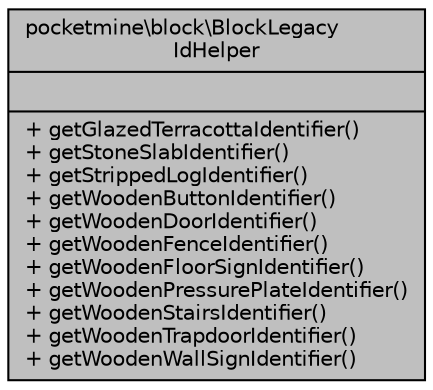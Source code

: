 digraph "pocketmine\block\BlockLegacyIdHelper"
{
 // INTERACTIVE_SVG=YES
 // LATEX_PDF_SIZE
  edge [fontname="Helvetica",fontsize="10",labelfontname="Helvetica",labelfontsize="10"];
  node [fontname="Helvetica",fontsize="10",shape=record];
  Node1 [label="{pocketmine\\block\\BlockLegacy\lIdHelper\n||+ getGlazedTerracottaIdentifier()\l+ getStoneSlabIdentifier()\l+ getStrippedLogIdentifier()\l+ getWoodenButtonIdentifier()\l+ getWoodenDoorIdentifier()\l+ getWoodenFenceIdentifier()\l+ getWoodenFloorSignIdentifier()\l+ getWoodenPressurePlateIdentifier()\l+ getWoodenStairsIdentifier()\l+ getWoodenTrapdoorIdentifier()\l+ getWoodenWallSignIdentifier()\l}",height=0.2,width=0.4,color="black", fillcolor="grey75", style="filled", fontcolor="black",tooltip=" "];
}
